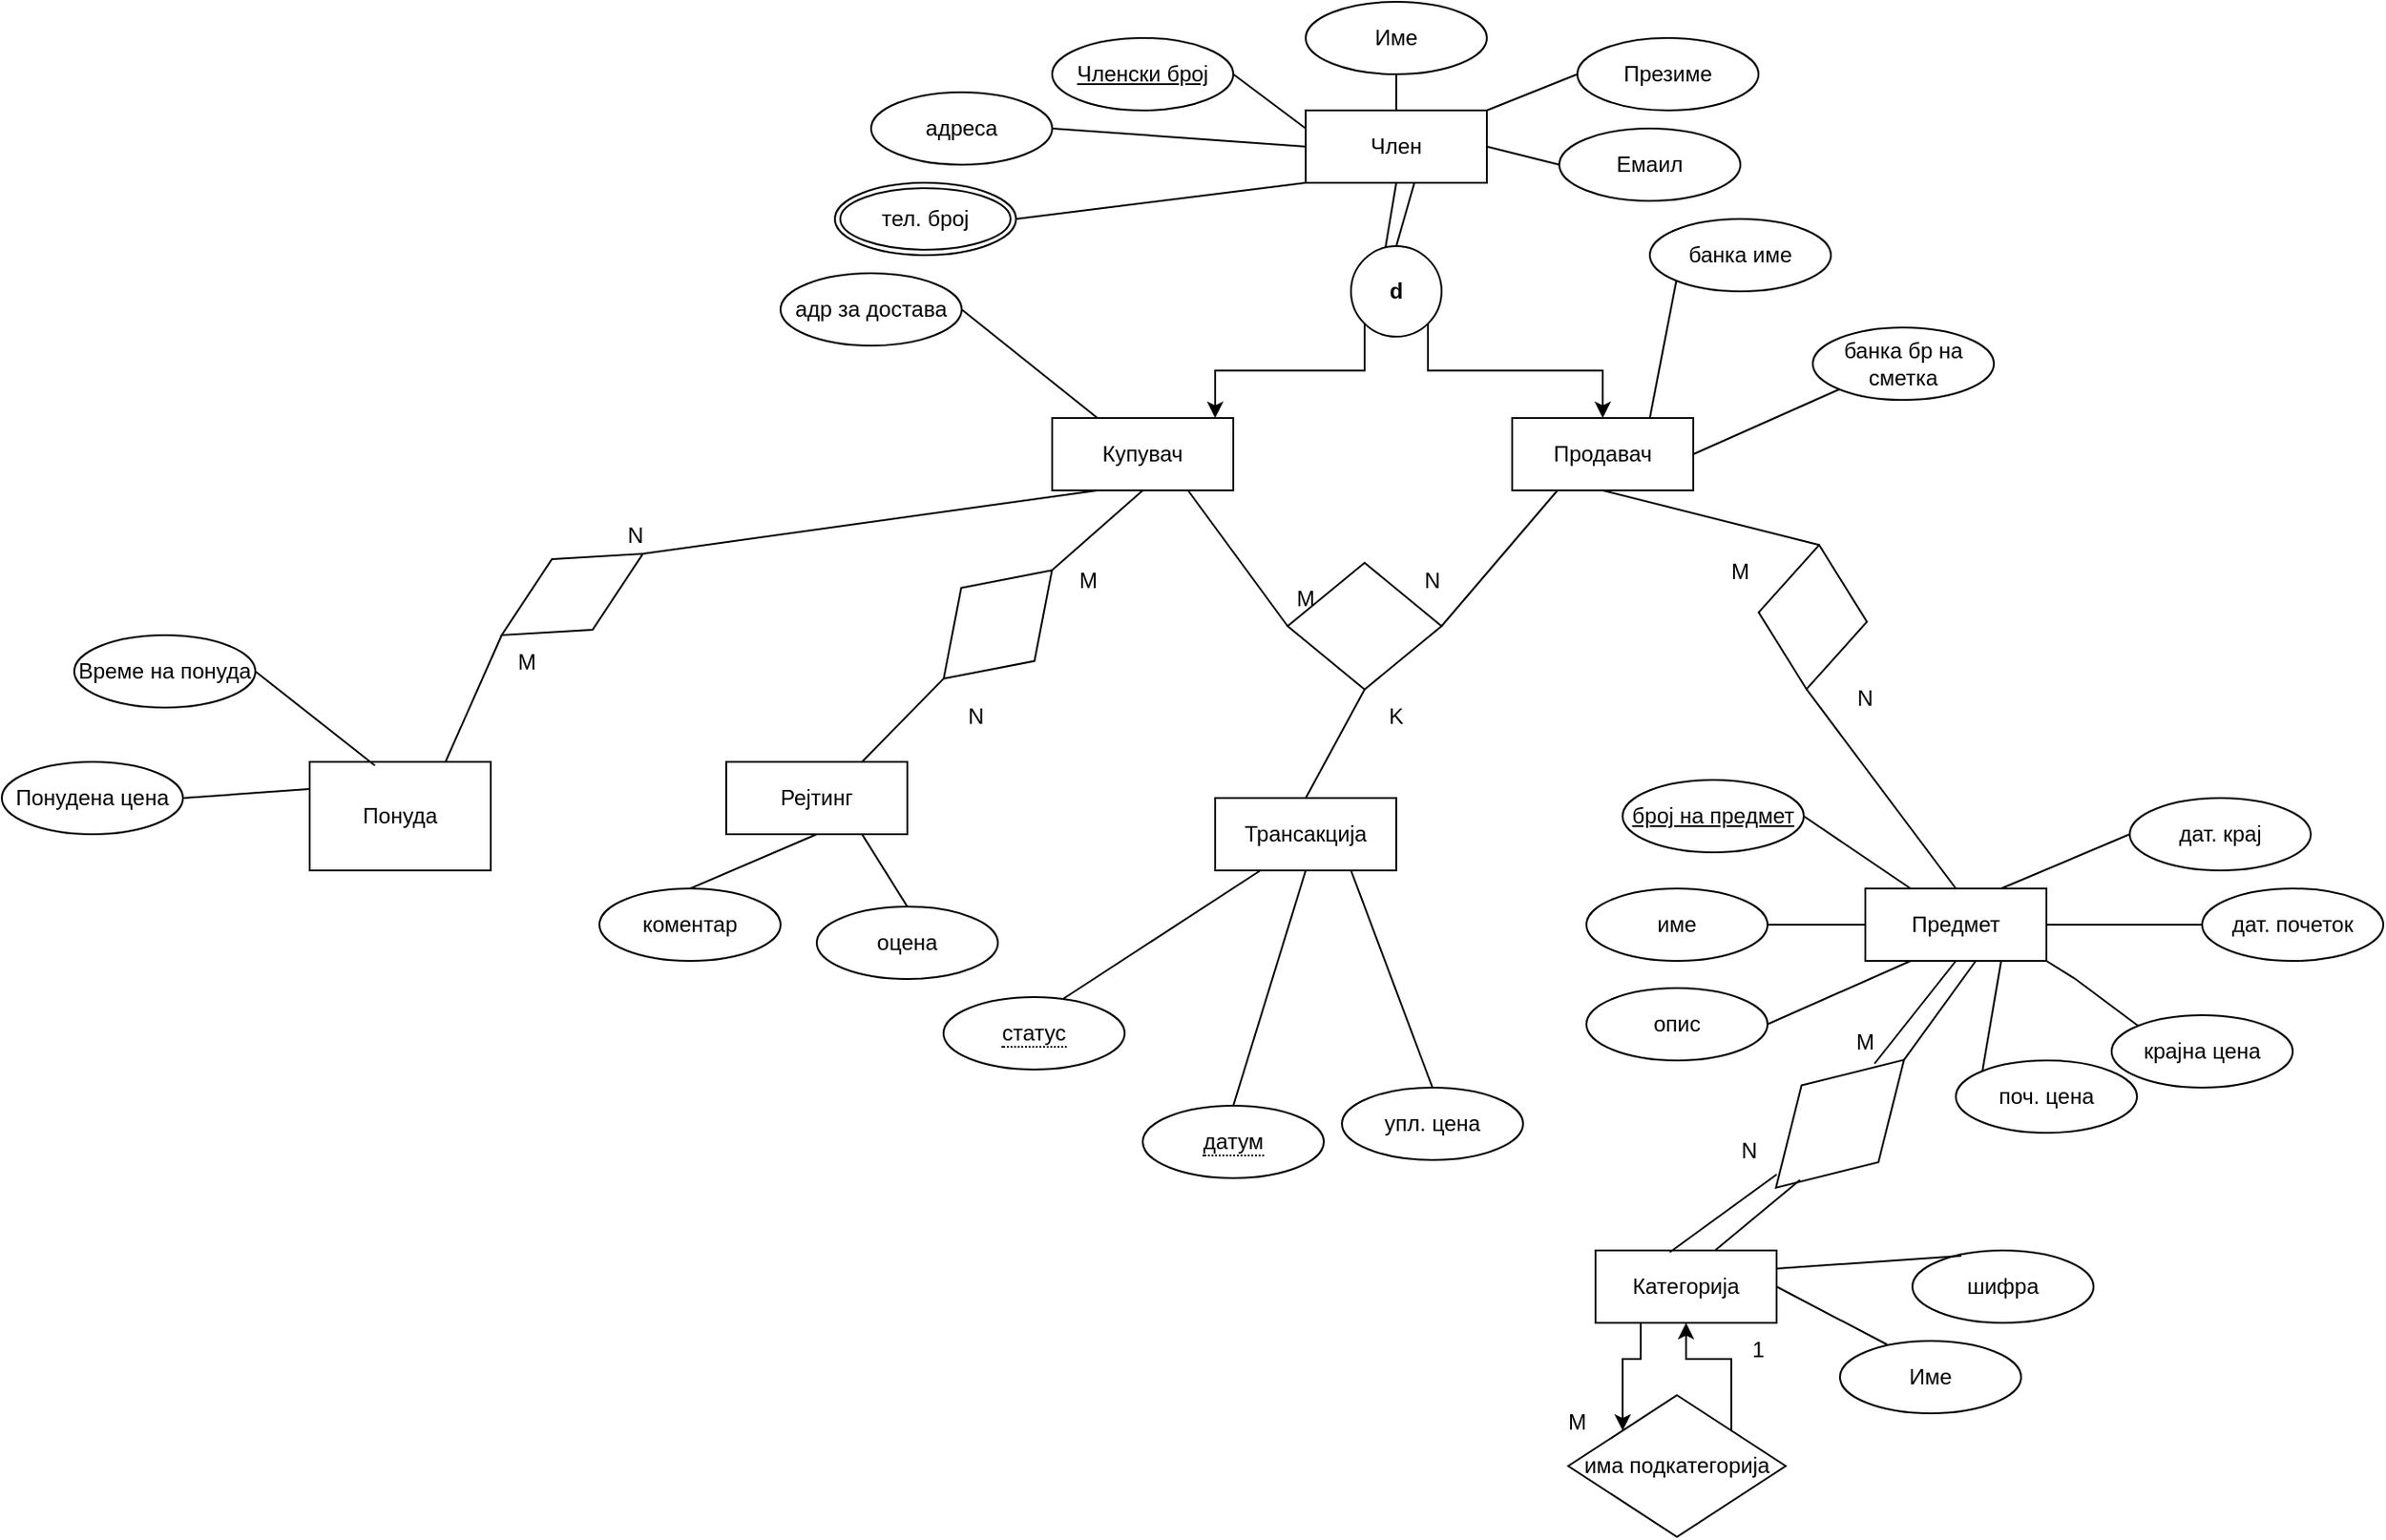 <mxfile version="20.5.3" type="github">
  <diagram id="KxP9owAvXPSqZn7HeAgW" name="Page-1">
    <mxGraphModel dx="2500" dy="934" grid="1" gridSize="10" guides="1" tooltips="1" connect="1" arrows="1" fold="1" page="1" pageScale="1" pageWidth="827" pageHeight="1169" math="0" shadow="0">
      <root>
        <mxCell id="0" />
        <mxCell id="1" parent="0" />
        <mxCell id="RECoekkOb1sEY1vP_pmB-4" value="Член&lt;br&gt;" style="whiteSpace=wrap;html=1;align=center;" parent="1" vertex="1">
          <mxGeometry x="300" y="70" width="100" height="40" as="geometry" />
        </mxCell>
        <mxCell id="RECoekkOb1sEY1vP_pmB-5" value="Членски број" style="ellipse;whiteSpace=wrap;html=1;align=center;fontStyle=4;" parent="1" vertex="1">
          <mxGeometry x="160" y="30" width="100" height="40" as="geometry" />
        </mxCell>
        <mxCell id="RECoekkOb1sEY1vP_pmB-7" value="Име" style="ellipse;whiteSpace=wrap;html=1;align=center;" parent="1" vertex="1">
          <mxGeometry x="300" y="10" width="100" height="40" as="geometry" />
        </mxCell>
        <mxCell id="RECoekkOb1sEY1vP_pmB-9" value="Презиме&lt;br&gt;" style="ellipse;whiteSpace=wrap;html=1;align=center;" parent="1" vertex="1">
          <mxGeometry x="450" y="30" width="100" height="40" as="geometry" />
        </mxCell>
        <mxCell id="RECoekkOb1sEY1vP_pmB-11" value="Емаил" style="ellipse;whiteSpace=wrap;html=1;align=center;" parent="1" vertex="1">
          <mxGeometry x="440" y="80" width="100" height="40" as="geometry" />
        </mxCell>
        <mxCell id="RECoekkOb1sEY1vP_pmB-13" value="адреса" style="ellipse;whiteSpace=wrap;html=1;align=center;" parent="1" vertex="1">
          <mxGeometry x="60" y="60" width="100" height="40" as="geometry" />
        </mxCell>
        <mxCell id="RECoekkOb1sEY1vP_pmB-15" value="тел. број" style="ellipse;shape=doubleEllipse;margin=3;whiteSpace=wrap;html=1;align=center;" parent="1" vertex="1">
          <mxGeometry x="40" y="110" width="100" height="40" as="geometry" />
        </mxCell>
        <mxCell id="RECoekkOb1sEY1vP_pmB-18" value="Купувач" style="whiteSpace=wrap;html=1;align=center;" parent="1" vertex="1">
          <mxGeometry x="160" y="240" width="100" height="40" as="geometry" />
        </mxCell>
        <mxCell id="RECoekkOb1sEY1vP_pmB-19" value="Продавач" style="whiteSpace=wrap;html=1;align=center;" parent="1" vertex="1">
          <mxGeometry x="414" y="240" width="100" height="40" as="geometry" />
        </mxCell>
        <mxCell id="RECoekkOb1sEY1vP_pmB-22" value="адр за достава" style="ellipse;whiteSpace=wrap;html=1;align=center;" parent="1" vertex="1">
          <mxGeometry x="10" y="160" width="100" height="40" as="geometry" />
        </mxCell>
        <mxCell id="RECoekkOb1sEY1vP_pmB-24" value="банка име" style="ellipse;whiteSpace=wrap;html=1;align=center;" parent="1" vertex="1">
          <mxGeometry x="490" y="130" width="100" height="40" as="geometry" />
        </mxCell>
        <mxCell id="RECoekkOb1sEY1vP_pmB-27" value="банка бр на сметка" style="ellipse;whiteSpace=wrap;html=1;align=center;" parent="1" vertex="1">
          <mxGeometry x="580" y="190" width="100" height="40" as="geometry" />
        </mxCell>
        <mxCell id="RECoekkOb1sEY1vP_pmB-29" value="Предмет" style="whiteSpace=wrap;html=1;align=center;" parent="1" vertex="1">
          <mxGeometry x="609" y="500" width="100" height="40" as="geometry" />
        </mxCell>
        <mxCell id="RECoekkOb1sEY1vP_pmB-30" value="број на предмет" style="ellipse;whiteSpace=wrap;html=1;align=center;fontStyle=4;" parent="1" vertex="1">
          <mxGeometry x="475" y="440" width="100" height="40" as="geometry" />
        </mxCell>
        <mxCell id="RECoekkOb1sEY1vP_pmB-32" value="име" style="ellipse;whiteSpace=wrap;html=1;align=center;" parent="1" vertex="1">
          <mxGeometry x="455" y="500" width="100" height="40" as="geometry" />
        </mxCell>
        <mxCell id="RECoekkOb1sEY1vP_pmB-34" value="опис" style="ellipse;whiteSpace=wrap;html=1;align=center;" parent="1" vertex="1">
          <mxGeometry x="455" y="555" width="100" height="40" as="geometry" />
        </mxCell>
        <mxCell id="RECoekkOb1sEY1vP_pmB-36" value="поч. цена" style="ellipse;whiteSpace=wrap;html=1;align=center;" parent="1" vertex="1">
          <mxGeometry x="659" y="595" width="100" height="40" as="geometry" />
        </mxCell>
        <mxCell id="RECoekkOb1sEY1vP_pmB-38" value="крајна цена" style="ellipse;whiteSpace=wrap;html=1;align=center;" parent="1" vertex="1">
          <mxGeometry x="745" y="570" width="100" height="40" as="geometry" />
        </mxCell>
        <mxCell id="RECoekkOb1sEY1vP_pmB-40" value="дат. почеток" style="ellipse;whiteSpace=wrap;html=1;align=center;" parent="1" vertex="1">
          <mxGeometry x="795" y="500" width="100" height="40" as="geometry" />
        </mxCell>
        <mxCell id="RECoekkOb1sEY1vP_pmB-42" value="дат. крај" style="ellipse;whiteSpace=wrap;html=1;align=center;" parent="1" vertex="1">
          <mxGeometry x="755" y="450" width="100" height="40" as="geometry" />
        </mxCell>
        <mxCell id="RECoekkOb1sEY1vP_pmB-49" value="" style="shape=rhombus;perimeter=rhombusPerimeter;whiteSpace=wrap;html=1;align=center;rotation=5;" parent="1" vertex="1">
          <mxGeometry x="550" y="310" width="60" height="80" as="geometry" />
        </mxCell>
        <mxCell id="MMU8ylI0CFcb2PzUUAe9-25" style="edgeStyle=orthogonalEdgeStyle;rounded=0;orthogonalLoop=1;jettySize=auto;html=1;exitX=0.25;exitY=1;exitDx=0;exitDy=0;entryX=0;entryY=0;entryDx=0;entryDy=0;" edge="1" parent="1" source="RECoekkOb1sEY1vP_pmB-53" target="asXM_sMDGn6KouNwU3zM-65">
          <mxGeometry relative="1" as="geometry" />
        </mxCell>
        <mxCell id="RECoekkOb1sEY1vP_pmB-53" value="Категорија&lt;br&gt;" style="whiteSpace=wrap;html=1;align=center;" parent="1" vertex="1">
          <mxGeometry x="460" y="700" width="100" height="40" as="geometry" />
        </mxCell>
        <mxCell id="RECoekkOb1sEY1vP_pmB-62" value="Понуда" style="whiteSpace=wrap;html=1;align=center;" parent="1" vertex="1">
          <mxGeometry x="-250" y="430" width="100" height="60" as="geometry" />
        </mxCell>
        <mxCell id="RECoekkOb1sEY1vP_pmB-63" value="Понудена цена" style="ellipse;whiteSpace=wrap;html=1;align=center;" parent="1" vertex="1">
          <mxGeometry x="-420" y="430" width="100" height="40" as="geometry" />
        </mxCell>
        <mxCell id="RECoekkOb1sEY1vP_pmB-69" value="Време на понуда" style="ellipse;whiteSpace=wrap;html=1;align=center;" parent="1" vertex="1">
          <mxGeometry x="-380" y="360" width="100" height="40" as="geometry" />
        </mxCell>
        <mxCell id="RECoekkOb1sEY1vP_pmB-72" value="" style="shape=rhombus;perimeter=rhombusPerimeter;whiteSpace=wrap;html=1;align=center;rotation=-30;" parent="1" vertex="1">
          <mxGeometry x="-150" y="315" width="90" height="45" as="geometry" />
        </mxCell>
        <mxCell id="asXM_sMDGn6KouNwU3zM-3" value="" style="endArrow=none;html=1;rounded=0;entryX=0.5;entryY=1;entryDx=0;entryDy=0;startArrow=none;exitX=0.5;exitY=0;exitDx=0;exitDy=0;" parent="1" source="RECoekkOb1sEY1vP_pmB-49" target="RECoekkOb1sEY1vP_pmB-19" edge="1">
          <mxGeometry width="50" height="50" relative="1" as="geometry">
            <mxPoint x="450" y="270" as="sourcePoint" />
            <mxPoint x="490" y="260" as="targetPoint" />
          </mxGeometry>
        </mxCell>
        <mxCell id="asXM_sMDGn6KouNwU3zM-5" value="N" style="text;html=1;strokeColor=none;fillColor=none;align=center;verticalAlign=middle;whiteSpace=wrap;rounded=0;" parent="1" vertex="1">
          <mxGeometry x="579" y="380" width="60" height="30" as="geometry" />
        </mxCell>
        <mxCell id="asXM_sMDGn6KouNwU3zM-9" value="" style="endArrow=none;html=1;rounded=0;entryX=0.25;entryY=1;entryDx=0;entryDy=0;exitX=1;exitY=0.5;exitDx=0;exitDy=0;" parent="1" source="RECoekkOb1sEY1vP_pmB-72" target="RECoekkOb1sEY1vP_pmB-18" edge="1">
          <mxGeometry width="50" height="50" relative="1" as="geometry">
            <mxPoint x="150" y="340" as="sourcePoint" />
            <mxPoint x="200" y="290" as="targetPoint" />
          </mxGeometry>
        </mxCell>
        <mxCell id="asXM_sMDGn6KouNwU3zM-10" value="" style="endArrow=none;html=1;rounded=0;exitX=0.75;exitY=0;exitDx=0;exitDy=0;entryX=0;entryY=0.5;entryDx=0;entryDy=0;" parent="1" source="RECoekkOb1sEY1vP_pmB-62" target="RECoekkOb1sEY1vP_pmB-72" edge="1">
          <mxGeometry width="50" height="50" relative="1" as="geometry">
            <mxPoint x="-110" y="370" as="sourcePoint" />
            <mxPoint x="-153.971" y="380" as="targetPoint" />
          </mxGeometry>
        </mxCell>
        <mxCell id="asXM_sMDGn6KouNwU3zM-6" value="M" style="text;html=1;strokeColor=none;fillColor=none;align=center;verticalAlign=middle;whiteSpace=wrap;rounded=0;" parent="1" vertex="1">
          <mxGeometry x="510" y="310" width="60" height="30" as="geometry" />
        </mxCell>
        <mxCell id="asXM_sMDGn6KouNwU3zM-12" value="M" style="text;html=1;strokeColor=none;fillColor=none;align=center;verticalAlign=middle;whiteSpace=wrap;rounded=0;" parent="1" vertex="1">
          <mxGeometry x="-160" y="360" width="60" height="30" as="geometry" />
        </mxCell>
        <mxCell id="asXM_sMDGn6KouNwU3zM-13" value="N" style="text;html=1;strokeColor=none;fillColor=none;align=center;verticalAlign=middle;whiteSpace=wrap;rounded=0;" parent="1" vertex="1">
          <mxGeometry x="-100" y="290" width="60" height="30" as="geometry" />
        </mxCell>
        <mxCell id="asXM_sMDGn6KouNwU3zM-19" value="" style="endArrow=none;html=1;rounded=0;entryX=0.5;entryY=1;entryDx=0;entryDy=0;exitX=0.5;exitY=0;exitDx=0;exitDy=0;" parent="1" source="RECoekkOb1sEY1vP_pmB-29" target="RECoekkOb1sEY1vP_pmB-49" edge="1">
          <mxGeometry width="50" height="50" relative="1" as="geometry">
            <mxPoint x="645" y="480" as="sourcePoint" />
            <mxPoint x="661.514" y="414.848" as="targetPoint" />
          </mxGeometry>
        </mxCell>
        <mxCell id="asXM_sMDGn6KouNwU3zM-20" value="" style="ellipse;whiteSpace=wrap;html=1;aspect=fixed;" parent="1" vertex="1">
          <mxGeometry x="325" y="145" width="50" height="50" as="geometry" />
        </mxCell>
        <mxCell id="asXM_sMDGn6KouNwU3zM-33" style="edgeStyle=orthogonalEdgeStyle;rounded=0;orthogonalLoop=1;jettySize=auto;html=1;exitX=0.25;exitY=1;exitDx=0;exitDy=0;entryX=0.9;entryY=0;entryDx=0;entryDy=0;entryPerimeter=0;" parent="1" source="asXM_sMDGn6KouNwU3zM-21" target="RECoekkOb1sEY1vP_pmB-18" edge="1">
          <mxGeometry relative="1" as="geometry" />
        </mxCell>
        <mxCell id="asXM_sMDGn6KouNwU3zM-35" style="edgeStyle=orthogonalEdgeStyle;rounded=0;orthogonalLoop=1;jettySize=auto;html=1;exitX=0.75;exitY=1;exitDx=0;exitDy=0;" parent="1" source="asXM_sMDGn6KouNwU3zM-21" target="RECoekkOb1sEY1vP_pmB-19" edge="1">
          <mxGeometry relative="1" as="geometry" />
        </mxCell>
        <mxCell id="asXM_sMDGn6KouNwU3zM-21" value="&lt;b&gt;d&lt;/b&gt;" style="text;html=1;strokeColor=none;fillColor=none;align=center;verticalAlign=middle;whiteSpace=wrap;rounded=0;" parent="1" vertex="1">
          <mxGeometry x="315" y="152.5" width="70" height="35" as="geometry" />
        </mxCell>
        <mxCell id="asXM_sMDGn6KouNwU3zM-22" value="" style="endArrow=none;html=1;rounded=0;entryX=0.5;entryY=1;entryDx=0;entryDy=0;exitX=0.38;exitY=0.02;exitDx=0;exitDy=0;exitPerimeter=0;" parent="1" source="asXM_sMDGn6KouNwU3zM-20" target="RECoekkOb1sEY1vP_pmB-4" edge="1">
          <mxGeometry width="50" height="50" relative="1" as="geometry">
            <mxPoint x="320" y="270" as="sourcePoint" />
            <mxPoint x="370" y="220" as="targetPoint" />
          </mxGeometry>
        </mxCell>
        <mxCell id="asXM_sMDGn6KouNwU3zM-23" value="" style="endArrow=none;html=1;rounded=0;exitX=0.5;exitY=0;exitDx=0;exitDy=0;" parent="1" source="asXM_sMDGn6KouNwU3zM-20" edge="1">
          <mxGeometry width="50" height="50" relative="1" as="geometry">
            <mxPoint x="390" y="220" as="sourcePoint" />
            <mxPoint x="360" y="110" as="targetPoint" />
          </mxGeometry>
        </mxCell>
        <mxCell id="asXM_sMDGn6KouNwU3zM-34" value="" style="endArrow=none;html=1;rounded=0;exitX=1;exitY=0.5;exitDx=0;exitDy=0;entryX=0.25;entryY=0;entryDx=0;entryDy=0;" parent="1" source="RECoekkOb1sEY1vP_pmB-22" target="RECoekkOb1sEY1vP_pmB-18" edge="1">
          <mxGeometry width="50" height="50" relative="1" as="geometry">
            <mxPoint x="150" y="200" as="sourcePoint" />
            <mxPoint x="200" y="150" as="targetPoint" />
          </mxGeometry>
        </mxCell>
        <mxCell id="asXM_sMDGn6KouNwU3zM-36" value="" style="endArrow=none;html=1;rounded=0;entryX=0;entryY=1;entryDx=0;entryDy=0;" parent="1" target="RECoekkOb1sEY1vP_pmB-24" edge="1">
          <mxGeometry width="50" height="50" relative="1" as="geometry">
            <mxPoint x="490" y="240" as="sourcePoint" />
            <mxPoint x="540" y="190" as="targetPoint" />
          </mxGeometry>
        </mxCell>
        <mxCell id="asXM_sMDGn6KouNwU3zM-37" value="" style="endArrow=none;html=1;rounded=0;entryX=0;entryY=1;entryDx=0;entryDy=0;exitX=1;exitY=0.5;exitDx=0;exitDy=0;" parent="1" source="RECoekkOb1sEY1vP_pmB-19" target="RECoekkOb1sEY1vP_pmB-27" edge="1">
          <mxGeometry width="50" height="50" relative="1" as="geometry">
            <mxPoint x="600" y="320" as="sourcePoint" />
            <mxPoint x="650" y="270" as="targetPoint" />
          </mxGeometry>
        </mxCell>
        <mxCell id="asXM_sMDGn6KouNwU3zM-38" value="" style="endArrow=none;html=1;rounded=0;entryX=1;entryY=0.5;entryDx=0;entryDy=0;exitX=0;exitY=0.5;exitDx=0;exitDy=0;" parent="1" source="RECoekkOb1sEY1vP_pmB-11" target="RECoekkOb1sEY1vP_pmB-4" edge="1">
          <mxGeometry width="50" height="50" relative="1" as="geometry">
            <mxPoint x="400" y="170" as="sourcePoint" />
            <mxPoint x="450" y="120" as="targetPoint" />
          </mxGeometry>
        </mxCell>
        <mxCell id="asXM_sMDGn6KouNwU3zM-39" value="" style="endArrow=none;html=1;rounded=0;entryX=0;entryY=0.5;entryDx=0;entryDy=0;exitX=1;exitY=0;exitDx=0;exitDy=0;" parent="1" source="RECoekkOb1sEY1vP_pmB-4" target="RECoekkOb1sEY1vP_pmB-9" edge="1">
          <mxGeometry width="50" height="50" relative="1" as="geometry">
            <mxPoint x="400" y="90" as="sourcePoint" />
            <mxPoint x="450" y="40" as="targetPoint" />
          </mxGeometry>
        </mxCell>
        <mxCell id="asXM_sMDGn6KouNwU3zM-40" value="" style="endArrow=none;html=1;rounded=0;entryX=0.5;entryY=1;entryDx=0;entryDy=0;exitX=0.5;exitY=0;exitDx=0;exitDy=0;" parent="1" source="RECoekkOb1sEY1vP_pmB-4" target="RECoekkOb1sEY1vP_pmB-7" edge="1">
          <mxGeometry width="50" height="50" relative="1" as="geometry">
            <mxPoint x="350" y="120" as="sourcePoint" />
            <mxPoint x="400" y="70" as="targetPoint" />
          </mxGeometry>
        </mxCell>
        <mxCell id="asXM_sMDGn6KouNwU3zM-41" value="" style="endArrow=none;html=1;rounded=0;entryX=0;entryY=0.25;entryDx=0;entryDy=0;exitX=1;exitY=0.5;exitDx=0;exitDy=0;" parent="1" source="RECoekkOb1sEY1vP_pmB-5" target="RECoekkOb1sEY1vP_pmB-4" edge="1">
          <mxGeometry width="50" height="50" relative="1" as="geometry">
            <mxPoint x="250" y="90" as="sourcePoint" />
            <mxPoint x="300" y="40" as="targetPoint" />
          </mxGeometry>
        </mxCell>
        <mxCell id="asXM_sMDGn6KouNwU3zM-42" value="" style="endArrow=none;html=1;rounded=0;entryX=0;entryY=0.5;entryDx=0;entryDy=0;exitX=1;exitY=0.5;exitDx=0;exitDy=0;" parent="1" source="RECoekkOb1sEY1vP_pmB-13" target="RECoekkOb1sEY1vP_pmB-4" edge="1">
          <mxGeometry width="50" height="50" relative="1" as="geometry">
            <mxPoint x="210" y="130" as="sourcePoint" />
            <mxPoint x="260" y="80" as="targetPoint" />
          </mxGeometry>
        </mxCell>
        <mxCell id="asXM_sMDGn6KouNwU3zM-43" value="" style="endArrow=none;html=1;rounded=0;entryX=0;entryY=1;entryDx=0;entryDy=0;exitX=1;exitY=0.5;exitDx=0;exitDy=0;" parent="1" source="RECoekkOb1sEY1vP_pmB-15" target="RECoekkOb1sEY1vP_pmB-4" edge="1">
          <mxGeometry width="50" height="50" relative="1" as="geometry">
            <mxPoint x="190" y="180" as="sourcePoint" />
            <mxPoint x="240" y="130" as="targetPoint" />
          </mxGeometry>
        </mxCell>
        <mxCell id="asXM_sMDGn6KouNwU3zM-44" value="" style="endArrow=none;html=1;rounded=0;entryX=1;entryY=0.5;entryDx=0;entryDy=0;exitX=0.36;exitY=0.033;exitDx=0;exitDy=0;exitPerimeter=0;" parent="1" source="RECoekkOb1sEY1vP_pmB-62" target="RECoekkOb1sEY1vP_pmB-69" edge="1">
          <mxGeometry width="50" height="50" relative="1" as="geometry">
            <mxPoint x="-270" y="380" as="sourcePoint" />
            <mxPoint x="-220" y="330" as="targetPoint" />
          </mxGeometry>
        </mxCell>
        <mxCell id="asXM_sMDGn6KouNwU3zM-45" value="" style="endArrow=none;html=1;rounded=0;entryX=0;entryY=0.25;entryDx=0;entryDy=0;exitX=1;exitY=0.5;exitDx=0;exitDy=0;" parent="1" source="RECoekkOb1sEY1vP_pmB-63" target="RECoekkOb1sEY1vP_pmB-62" edge="1">
          <mxGeometry width="50" height="50" relative="1" as="geometry">
            <mxPoint x="-320" y="520" as="sourcePoint" />
            <mxPoint x="-270" y="470" as="targetPoint" />
          </mxGeometry>
        </mxCell>
        <mxCell id="asXM_sMDGn6KouNwU3zM-46" value="" style="endArrow=none;html=1;rounded=0;exitX=0.75;exitY=0;exitDx=0;exitDy=0;entryX=0;entryY=0.5;entryDx=0;entryDy=0;" parent="1" source="RECoekkOb1sEY1vP_pmB-29" target="RECoekkOb1sEY1vP_pmB-42" edge="1">
          <mxGeometry width="50" height="50" relative="1" as="geometry">
            <mxPoint x="685" y="490" as="sourcePoint" />
            <mxPoint x="735" y="440" as="targetPoint" />
          </mxGeometry>
        </mxCell>
        <mxCell id="asXM_sMDGn6KouNwU3zM-47" value="" style="endArrow=none;html=1;rounded=0;exitX=1;exitY=0.5;exitDx=0;exitDy=0;entryX=0;entryY=0.5;entryDx=0;entryDy=0;" parent="1" source="RECoekkOb1sEY1vP_pmB-29" target="RECoekkOb1sEY1vP_pmB-40" edge="1">
          <mxGeometry width="50" height="50" relative="1" as="geometry">
            <mxPoint x="709" y="535" as="sourcePoint" />
            <mxPoint x="780" y="505" as="targetPoint" />
          </mxGeometry>
        </mxCell>
        <mxCell id="asXM_sMDGn6KouNwU3zM-48" value="" style="endArrow=none;html=1;rounded=0;exitX=1;exitY=1;exitDx=0;exitDy=0;entryX=0;entryY=0;entryDx=0;entryDy=0;" parent="1" source="RECoekkOb1sEY1vP_pmB-29" target="RECoekkOb1sEY1vP_pmB-38" edge="1">
          <mxGeometry width="50" height="50" relative="1" as="geometry">
            <mxPoint x="704" y="520" as="sourcePoint" />
            <mxPoint x="775" y="490" as="targetPoint" />
            <Array as="points">
              <mxPoint x="725" y="550" />
            </Array>
          </mxGeometry>
        </mxCell>
        <mxCell id="asXM_sMDGn6KouNwU3zM-49" value="" style="endArrow=none;html=1;rounded=0;exitX=0;exitY=0;exitDx=0;exitDy=0;entryX=0.75;entryY=1;entryDx=0;entryDy=0;" parent="1" source="RECoekkOb1sEY1vP_pmB-36" target="RECoekkOb1sEY1vP_pmB-29" edge="1">
          <mxGeometry width="50" height="50" relative="1" as="geometry">
            <mxPoint x="654" y="590" as="sourcePoint" />
            <mxPoint x="725" y="560" as="targetPoint" />
          </mxGeometry>
        </mxCell>
        <mxCell id="asXM_sMDGn6KouNwU3zM-50" value="" style="endArrow=none;html=1;rounded=0;exitX=1;exitY=0.5;exitDx=0;exitDy=0;entryX=0.25;entryY=1;entryDx=0;entryDy=0;" parent="1" source="RECoekkOb1sEY1vP_pmB-34" target="RECoekkOb1sEY1vP_pmB-29" edge="1">
          <mxGeometry width="50" height="50" relative="1" as="geometry">
            <mxPoint x="724" y="540" as="sourcePoint" />
            <mxPoint x="795" y="510" as="targetPoint" />
          </mxGeometry>
        </mxCell>
        <mxCell id="asXM_sMDGn6KouNwU3zM-52" value="" style="endArrow=none;html=1;rounded=0;exitX=1;exitY=0.5;exitDx=0;exitDy=0;entryX=0;entryY=0.5;entryDx=0;entryDy=0;" parent="1" source="RECoekkOb1sEY1vP_pmB-32" target="RECoekkOb1sEY1vP_pmB-29" edge="1">
          <mxGeometry width="50" height="50" relative="1" as="geometry">
            <mxPoint x="545" y="500" as="sourcePoint" />
            <mxPoint x="595" y="450" as="targetPoint" />
          </mxGeometry>
        </mxCell>
        <mxCell id="asXM_sMDGn6KouNwU3zM-53" value="" style="endArrow=none;html=1;rounded=0;exitX=1;exitY=0.5;exitDx=0;exitDy=0;entryX=0.25;entryY=0;entryDx=0;entryDy=0;" parent="1" source="RECoekkOb1sEY1vP_pmB-30" target="RECoekkOb1sEY1vP_pmB-29" edge="1">
          <mxGeometry width="50" height="50" relative="1" as="geometry">
            <mxPoint x="595" y="500" as="sourcePoint" />
            <mxPoint x="645" y="450" as="targetPoint" />
          </mxGeometry>
        </mxCell>
        <mxCell id="asXM_sMDGn6KouNwU3zM-54" value="" style="endArrow=none;html=1;rounded=0;exitX=0.5;exitY=1;exitDx=0;exitDy=0;entryX=0.87;entryY=0.333;entryDx=0;entryDy=0;entryPerimeter=0;" parent="1" source="RECoekkOb1sEY1vP_pmB-29" target="asXM_sMDGn6KouNwU3zM-58" edge="1">
          <mxGeometry width="50" height="50" relative="1" as="geometry">
            <mxPoint x="580" y="640" as="sourcePoint" />
            <mxPoint x="580" y="660.711" as="targetPoint" />
          </mxGeometry>
        </mxCell>
        <mxCell id="asXM_sMDGn6KouNwU3zM-55" value="" style="endArrow=none;html=1;rounded=0;exitX=1;exitY=0.5;exitDx=0;exitDy=0;entryX=0.61;entryY=1;entryDx=0;entryDy=0;entryPerimeter=0;" parent="1" source="asXM_sMDGn6KouNwU3zM-58" target="RECoekkOb1sEY1vP_pmB-29" edge="1">
          <mxGeometry width="50" height="50" relative="1" as="geometry">
            <mxPoint x="615" y="660" as="sourcePoint" />
            <mxPoint x="665" y="610" as="targetPoint" />
          </mxGeometry>
        </mxCell>
        <mxCell id="asXM_sMDGn6KouNwU3zM-56" value="N" style="text;html=1;strokeColor=none;fillColor=none;align=center;verticalAlign=middle;whiteSpace=wrap;rounded=0;" parent="1" vertex="1">
          <mxGeometry x="515" y="630" width="60" height="30" as="geometry" />
        </mxCell>
        <mxCell id="asXM_sMDGn6KouNwU3zM-57" value="M" style="text;html=1;strokeColor=none;fillColor=none;align=center;verticalAlign=middle;whiteSpace=wrap;rounded=0;" parent="1" vertex="1">
          <mxGeometry x="579" y="570" width="60" height="30" as="geometry" />
        </mxCell>
        <mxCell id="asXM_sMDGn6KouNwU3zM-58" value="" style="shape=rhombus;perimeter=rhombusPerimeter;whiteSpace=wrap;html=1;align=center;rotation=-45;" parent="1" vertex="1">
          <mxGeometry x="545" y="600" width="100" height="60" as="geometry" />
        </mxCell>
        <mxCell id="asXM_sMDGn6KouNwU3zM-59" value="" style="endArrow=none;html=1;rounded=0;exitX=0.41;exitY=0.025;exitDx=0;exitDy=0;exitPerimeter=0;entryX=0.055;entryY=0.418;entryDx=0;entryDy=0;entryPerimeter=0;" parent="1" source="RECoekkOb1sEY1vP_pmB-53" target="asXM_sMDGn6KouNwU3zM-58" edge="1">
          <mxGeometry width="50" height="50" relative="1" as="geometry">
            <mxPoint x="445" y="690" as="sourcePoint" />
            <mxPoint x="495" y="640" as="targetPoint" />
          </mxGeometry>
        </mxCell>
        <mxCell id="asXM_sMDGn6KouNwU3zM-60" value="" style="endArrow=none;html=1;rounded=0;entryX=0.125;entryY=0.606;entryDx=0;entryDy=0;entryPerimeter=0;exitX=0.66;exitY=0;exitDx=0;exitDy=0;exitPerimeter=0;" parent="1" source="RECoekkOb1sEY1vP_pmB-53" target="asXM_sMDGn6KouNwU3zM-58" edge="1">
          <mxGeometry width="50" height="50" relative="1" as="geometry">
            <mxPoint x="595" y="730" as="sourcePoint" />
            <mxPoint x="645" y="680" as="targetPoint" />
          </mxGeometry>
        </mxCell>
        <mxCell id="asXM_sMDGn6KouNwU3zM-61" value="шифра" style="ellipse;whiteSpace=wrap;html=1;align=center;" parent="1" vertex="1">
          <mxGeometry x="635" y="700" width="100" height="40" as="geometry" />
        </mxCell>
        <mxCell id="asXM_sMDGn6KouNwU3zM-62" value="" style="endArrow=none;html=1;rounded=0;exitX=1;exitY=0.25;exitDx=0;exitDy=0;entryX=0.27;entryY=0.075;entryDx=0;entryDy=0;entryPerimeter=0;" parent="1" source="RECoekkOb1sEY1vP_pmB-53" target="asXM_sMDGn6KouNwU3zM-61" edge="1">
          <mxGeometry width="50" height="50" relative="1" as="geometry">
            <mxPoint x="605" y="720" as="sourcePoint" />
            <mxPoint x="655" y="670" as="targetPoint" />
          </mxGeometry>
        </mxCell>
        <mxCell id="asXM_sMDGn6KouNwU3zM-63" value="Име" style="ellipse;whiteSpace=wrap;html=1;align=center;" parent="1" vertex="1">
          <mxGeometry x="595" y="750" width="100" height="40" as="geometry" />
        </mxCell>
        <mxCell id="asXM_sMDGn6KouNwU3zM-64" value="" style="endArrow=none;html=1;rounded=0;entryX=1;entryY=0.5;entryDx=0;entryDy=0;exitX=0.26;exitY=0.05;exitDx=0;exitDy=0;exitPerimeter=0;" parent="1" source="asXM_sMDGn6KouNwU3zM-63" target="RECoekkOb1sEY1vP_pmB-53" edge="1">
          <mxGeometry width="50" height="50" relative="1" as="geometry">
            <mxPoint x="495" y="830" as="sourcePoint" />
            <mxPoint x="545" y="780" as="targetPoint" />
          </mxGeometry>
        </mxCell>
        <mxCell id="MMU8ylI0CFcb2PzUUAe9-30" style="edgeStyle=orthogonalEdgeStyle;rounded=0;orthogonalLoop=1;jettySize=auto;html=1;exitX=1;exitY=0;exitDx=0;exitDy=0;entryX=0.5;entryY=1;entryDx=0;entryDy=0;" edge="1" parent="1" source="asXM_sMDGn6KouNwU3zM-65" target="RECoekkOb1sEY1vP_pmB-53">
          <mxGeometry relative="1" as="geometry" />
        </mxCell>
        <mxCell id="asXM_sMDGn6KouNwU3zM-65" value="има подкатегорија" style="shape=rhombus;perimeter=rhombusPerimeter;whiteSpace=wrap;html=1;align=center;rotation=0;" parent="1" vertex="1">
          <mxGeometry x="444.96" y="780" width="120.08" height="78.26" as="geometry" />
        </mxCell>
        <mxCell id="asXM_sMDGn6KouNwU3zM-70" value="Трансакција" style="whiteSpace=wrap;html=1;align=center;" parent="1" vertex="1">
          <mxGeometry x="250" y="450" width="100" height="40" as="geometry" />
        </mxCell>
        <mxCell id="asXM_sMDGn6KouNwU3zM-71" value="упл. цена" style="ellipse;whiteSpace=wrap;html=1;align=center;" parent="1" vertex="1">
          <mxGeometry x="320" y="610" width="100" height="40" as="geometry" />
        </mxCell>
        <mxCell id="asXM_sMDGn6KouNwU3zM-72" value="" style="endArrow=none;html=1;rounded=0;entryX=0.5;entryY=0;entryDx=0;entryDy=0;exitX=0.75;exitY=1;exitDx=0;exitDy=0;" parent="1" source="asXM_sMDGn6KouNwU3zM-70" target="asXM_sMDGn6KouNwU3zM-71" edge="1">
          <mxGeometry width="50" height="50" relative="1" as="geometry">
            <mxPoint x="340" y="570" as="sourcePoint" />
            <mxPoint x="375" y="510" as="targetPoint" />
          </mxGeometry>
        </mxCell>
        <mxCell id="asXM_sMDGn6KouNwU3zM-73" value="&lt;span style=&quot;border-bottom: 1px dotted&quot;&gt;датум&lt;/span&gt;" style="ellipse;whiteSpace=wrap;html=1;align=center;" parent="1" vertex="1">
          <mxGeometry x="210" y="620" width="100" height="40" as="geometry" />
        </mxCell>
        <mxCell id="asXM_sMDGn6KouNwU3zM-74" value="" style="endArrow=none;html=1;rounded=0;entryX=0.5;entryY=1;entryDx=0;entryDy=0;exitX=0.5;exitY=0;exitDx=0;exitDy=0;" parent="1" source="asXM_sMDGn6KouNwU3zM-73" target="asXM_sMDGn6KouNwU3zM-70" edge="1">
          <mxGeometry width="50" height="50" relative="1" as="geometry">
            <mxPoint x="300" y="580" as="sourcePoint" />
            <mxPoint x="350" y="530" as="targetPoint" />
          </mxGeometry>
        </mxCell>
        <mxCell id="asXM_sMDGn6KouNwU3zM-75" value="&lt;span style=&quot;border-bottom: 1px dotted&quot;&gt;статус&lt;/span&gt;" style="ellipse;whiteSpace=wrap;html=1;align=center;" parent="1" vertex="1">
          <mxGeometry x="100" y="560" width="100" height="40" as="geometry" />
        </mxCell>
        <mxCell id="asXM_sMDGn6KouNwU3zM-76" value="" style="endArrow=none;html=1;rounded=0;entryX=0.25;entryY=1;entryDx=0;entryDy=0;exitX=0.66;exitY=0.025;exitDx=0;exitDy=0;exitPerimeter=0;" parent="1" source="asXM_sMDGn6KouNwU3zM-75" target="asXM_sMDGn6KouNwU3zM-70" edge="1">
          <mxGeometry width="50" height="50" relative="1" as="geometry">
            <mxPoint x="230" y="535" as="sourcePoint" />
            <mxPoint x="300" y="510" as="targetPoint" />
          </mxGeometry>
        </mxCell>
        <mxCell id="MMU8ylI0CFcb2PzUUAe9-3" value="" style="shape=rhombus;perimeter=rhombusPerimeter;whiteSpace=wrap;html=1;align=center;" vertex="1" parent="1">
          <mxGeometry x="290" y="320" width="85" height="70" as="geometry" />
        </mxCell>
        <mxCell id="MMU8ylI0CFcb2PzUUAe9-5" value="" style="endArrow=none;html=1;rounded=0;entryX=0.75;entryY=1;entryDx=0;entryDy=0;exitX=0;exitY=0.5;exitDx=0;exitDy=0;" edge="1" parent="1" source="MMU8ylI0CFcb2PzUUAe9-3" target="RECoekkOb1sEY1vP_pmB-18">
          <mxGeometry width="50" height="50" relative="1" as="geometry">
            <mxPoint x="240" y="350" as="sourcePoint" />
            <mxPoint x="290" y="300" as="targetPoint" />
          </mxGeometry>
        </mxCell>
        <mxCell id="MMU8ylI0CFcb2PzUUAe9-6" value="" style="endArrow=none;html=1;rounded=0;entryX=0.25;entryY=1;entryDx=0;entryDy=0;exitX=1;exitY=0.5;exitDx=0;exitDy=0;startArrow=none;" edge="1" parent="1" source="MMU8ylI0CFcb2PzUUAe9-3" target="RECoekkOb1sEY1vP_pmB-19">
          <mxGeometry width="50" height="50" relative="1" as="geometry">
            <mxPoint x="400" y="370" as="sourcePoint" />
            <mxPoint x="450" y="320" as="targetPoint" />
          </mxGeometry>
        </mxCell>
        <mxCell id="MMU8ylI0CFcb2PzUUAe9-7" value="" style="endArrow=none;html=1;rounded=0;exitX=0.5;exitY=0;exitDx=0;exitDy=0;entryX=0.5;entryY=1;entryDx=0;entryDy=0;" edge="1" parent="1" source="asXM_sMDGn6KouNwU3zM-70" target="MMU8ylI0CFcb2PzUUAe9-3">
          <mxGeometry width="50" height="50" relative="1" as="geometry">
            <mxPoint x="210" y="400" as="sourcePoint" />
            <mxPoint x="260" y="350" as="targetPoint" />
          </mxGeometry>
        </mxCell>
        <mxCell id="MMU8ylI0CFcb2PzUUAe9-9" value="M" style="text;html=1;strokeColor=none;fillColor=none;align=center;verticalAlign=middle;whiteSpace=wrap;rounded=0;" vertex="1" parent="1">
          <mxGeometry x="270" y="325" width="60" height="30" as="geometry" />
        </mxCell>
        <mxCell id="MMU8ylI0CFcb2PzUUAe9-8" value="N" style="text;html=1;strokeColor=none;fillColor=none;align=center;verticalAlign=middle;whiteSpace=wrap;rounded=0;" vertex="1" parent="1">
          <mxGeometry x="340" y="315" width="60" height="30" as="geometry" />
        </mxCell>
        <mxCell id="MMU8ylI0CFcb2PzUUAe9-11" value="K" style="text;html=1;strokeColor=none;fillColor=none;align=center;verticalAlign=middle;whiteSpace=wrap;rounded=0;" vertex="1" parent="1">
          <mxGeometry x="320" y="390" width="60" height="30" as="geometry" />
        </mxCell>
        <mxCell id="MMU8ylI0CFcb2PzUUAe9-12" value="Рејтинг" style="whiteSpace=wrap;html=1;align=center;" vertex="1" parent="1">
          <mxGeometry x="-20" y="430" width="100" height="40" as="geometry" />
        </mxCell>
        <mxCell id="MMU8ylI0CFcb2PzUUAe9-13" value="коментар" style="ellipse;whiteSpace=wrap;html=1;align=center;" vertex="1" parent="1">
          <mxGeometry x="-90" y="500" width="100" height="40" as="geometry" />
        </mxCell>
        <mxCell id="MMU8ylI0CFcb2PzUUAe9-14" value="" style="endArrow=none;html=1;rounded=0;entryX=0.5;entryY=1;entryDx=0;entryDy=0;exitX=0.5;exitY=0;exitDx=0;exitDy=0;" edge="1" parent="1" source="MMU8ylI0CFcb2PzUUAe9-13" target="MMU8ylI0CFcb2PzUUAe9-12">
          <mxGeometry width="50" height="50" relative="1" as="geometry">
            <mxPoint x="50" y="540" as="sourcePoint" />
            <mxPoint x="100" y="490" as="targetPoint" />
          </mxGeometry>
        </mxCell>
        <mxCell id="MMU8ylI0CFcb2PzUUAe9-16" value="" style="shape=rhombus;perimeter=rhombusPerimeter;whiteSpace=wrap;html=1;align=center;rotation=-45;" vertex="1" parent="1">
          <mxGeometry x="87.73" y="325.45" width="84.53" height="57.2" as="geometry" />
        </mxCell>
        <mxCell id="MMU8ylI0CFcb2PzUUAe9-17" value="" style="endArrow=none;html=1;rounded=0;entryX=0.5;entryY=1;entryDx=0;entryDy=0;exitX=1;exitY=0.5;exitDx=0;exitDy=0;" edge="1" parent="1" source="MMU8ylI0CFcb2PzUUAe9-16" target="RECoekkOb1sEY1vP_pmB-18">
          <mxGeometry width="50" height="50" relative="1" as="geometry">
            <mxPoint x="210" y="390" as="sourcePoint" />
            <mxPoint x="260" y="340" as="targetPoint" />
          </mxGeometry>
        </mxCell>
        <mxCell id="MMU8ylI0CFcb2PzUUAe9-18" value="" style="endArrow=none;html=1;rounded=0;entryX=0;entryY=0.5;entryDx=0;entryDy=0;exitX=0.75;exitY=0;exitDx=0;exitDy=0;" edge="1" parent="1" source="MMU8ylI0CFcb2PzUUAe9-12" target="MMU8ylI0CFcb2PzUUAe9-16">
          <mxGeometry width="50" height="50" relative="1" as="geometry">
            <mxPoint x="30" y="420" as="sourcePoint" />
            <mxPoint x="80" y="370" as="targetPoint" />
          </mxGeometry>
        </mxCell>
        <mxCell id="MMU8ylI0CFcb2PzUUAe9-19" value="M" style="text;html=1;strokeColor=none;fillColor=none;align=center;verticalAlign=middle;whiteSpace=wrap;rounded=0;" vertex="1" parent="1">
          <mxGeometry x="150" y="315" width="60" height="30" as="geometry" />
        </mxCell>
        <mxCell id="MMU8ylI0CFcb2PzUUAe9-20" value="N" style="text;html=1;strokeColor=none;fillColor=none;align=center;verticalAlign=middle;whiteSpace=wrap;rounded=0;" vertex="1" parent="1">
          <mxGeometry x="87.73" y="390" width="60" height="30" as="geometry" />
        </mxCell>
        <mxCell id="MMU8ylI0CFcb2PzUUAe9-21" value="оцена" style="ellipse;whiteSpace=wrap;html=1;align=center;" vertex="1" parent="1">
          <mxGeometry x="30" y="510" width="100" height="40" as="geometry" />
        </mxCell>
        <mxCell id="MMU8ylI0CFcb2PzUUAe9-22" value="" style="endArrow=none;html=1;rounded=0;entryX=0.75;entryY=1;entryDx=0;entryDy=0;exitX=0.5;exitY=0;exitDx=0;exitDy=0;" edge="1" parent="1" source="MMU8ylI0CFcb2PzUUAe9-21" target="MMU8ylI0CFcb2PzUUAe9-12">
          <mxGeometry width="50" height="50" relative="1" as="geometry">
            <mxPoint x="140" y="480" as="sourcePoint" />
            <mxPoint x="190" y="430" as="targetPoint" />
          </mxGeometry>
        </mxCell>
        <mxCell id="MMU8ylI0CFcb2PzUUAe9-27" value="M" style="text;html=1;strokeColor=none;fillColor=none;align=center;verticalAlign=middle;whiteSpace=wrap;rounded=0;" vertex="1" parent="1">
          <mxGeometry x="420" y="780" width="60" height="30" as="geometry" />
        </mxCell>
        <mxCell id="MMU8ylI0CFcb2PzUUAe9-28" value="1" style="text;html=1;strokeColor=none;fillColor=none;align=center;verticalAlign=middle;whiteSpace=wrap;rounded=0;" vertex="1" parent="1">
          <mxGeometry x="520" y="740" width="60" height="30" as="geometry" />
        </mxCell>
      </root>
    </mxGraphModel>
  </diagram>
</mxfile>
